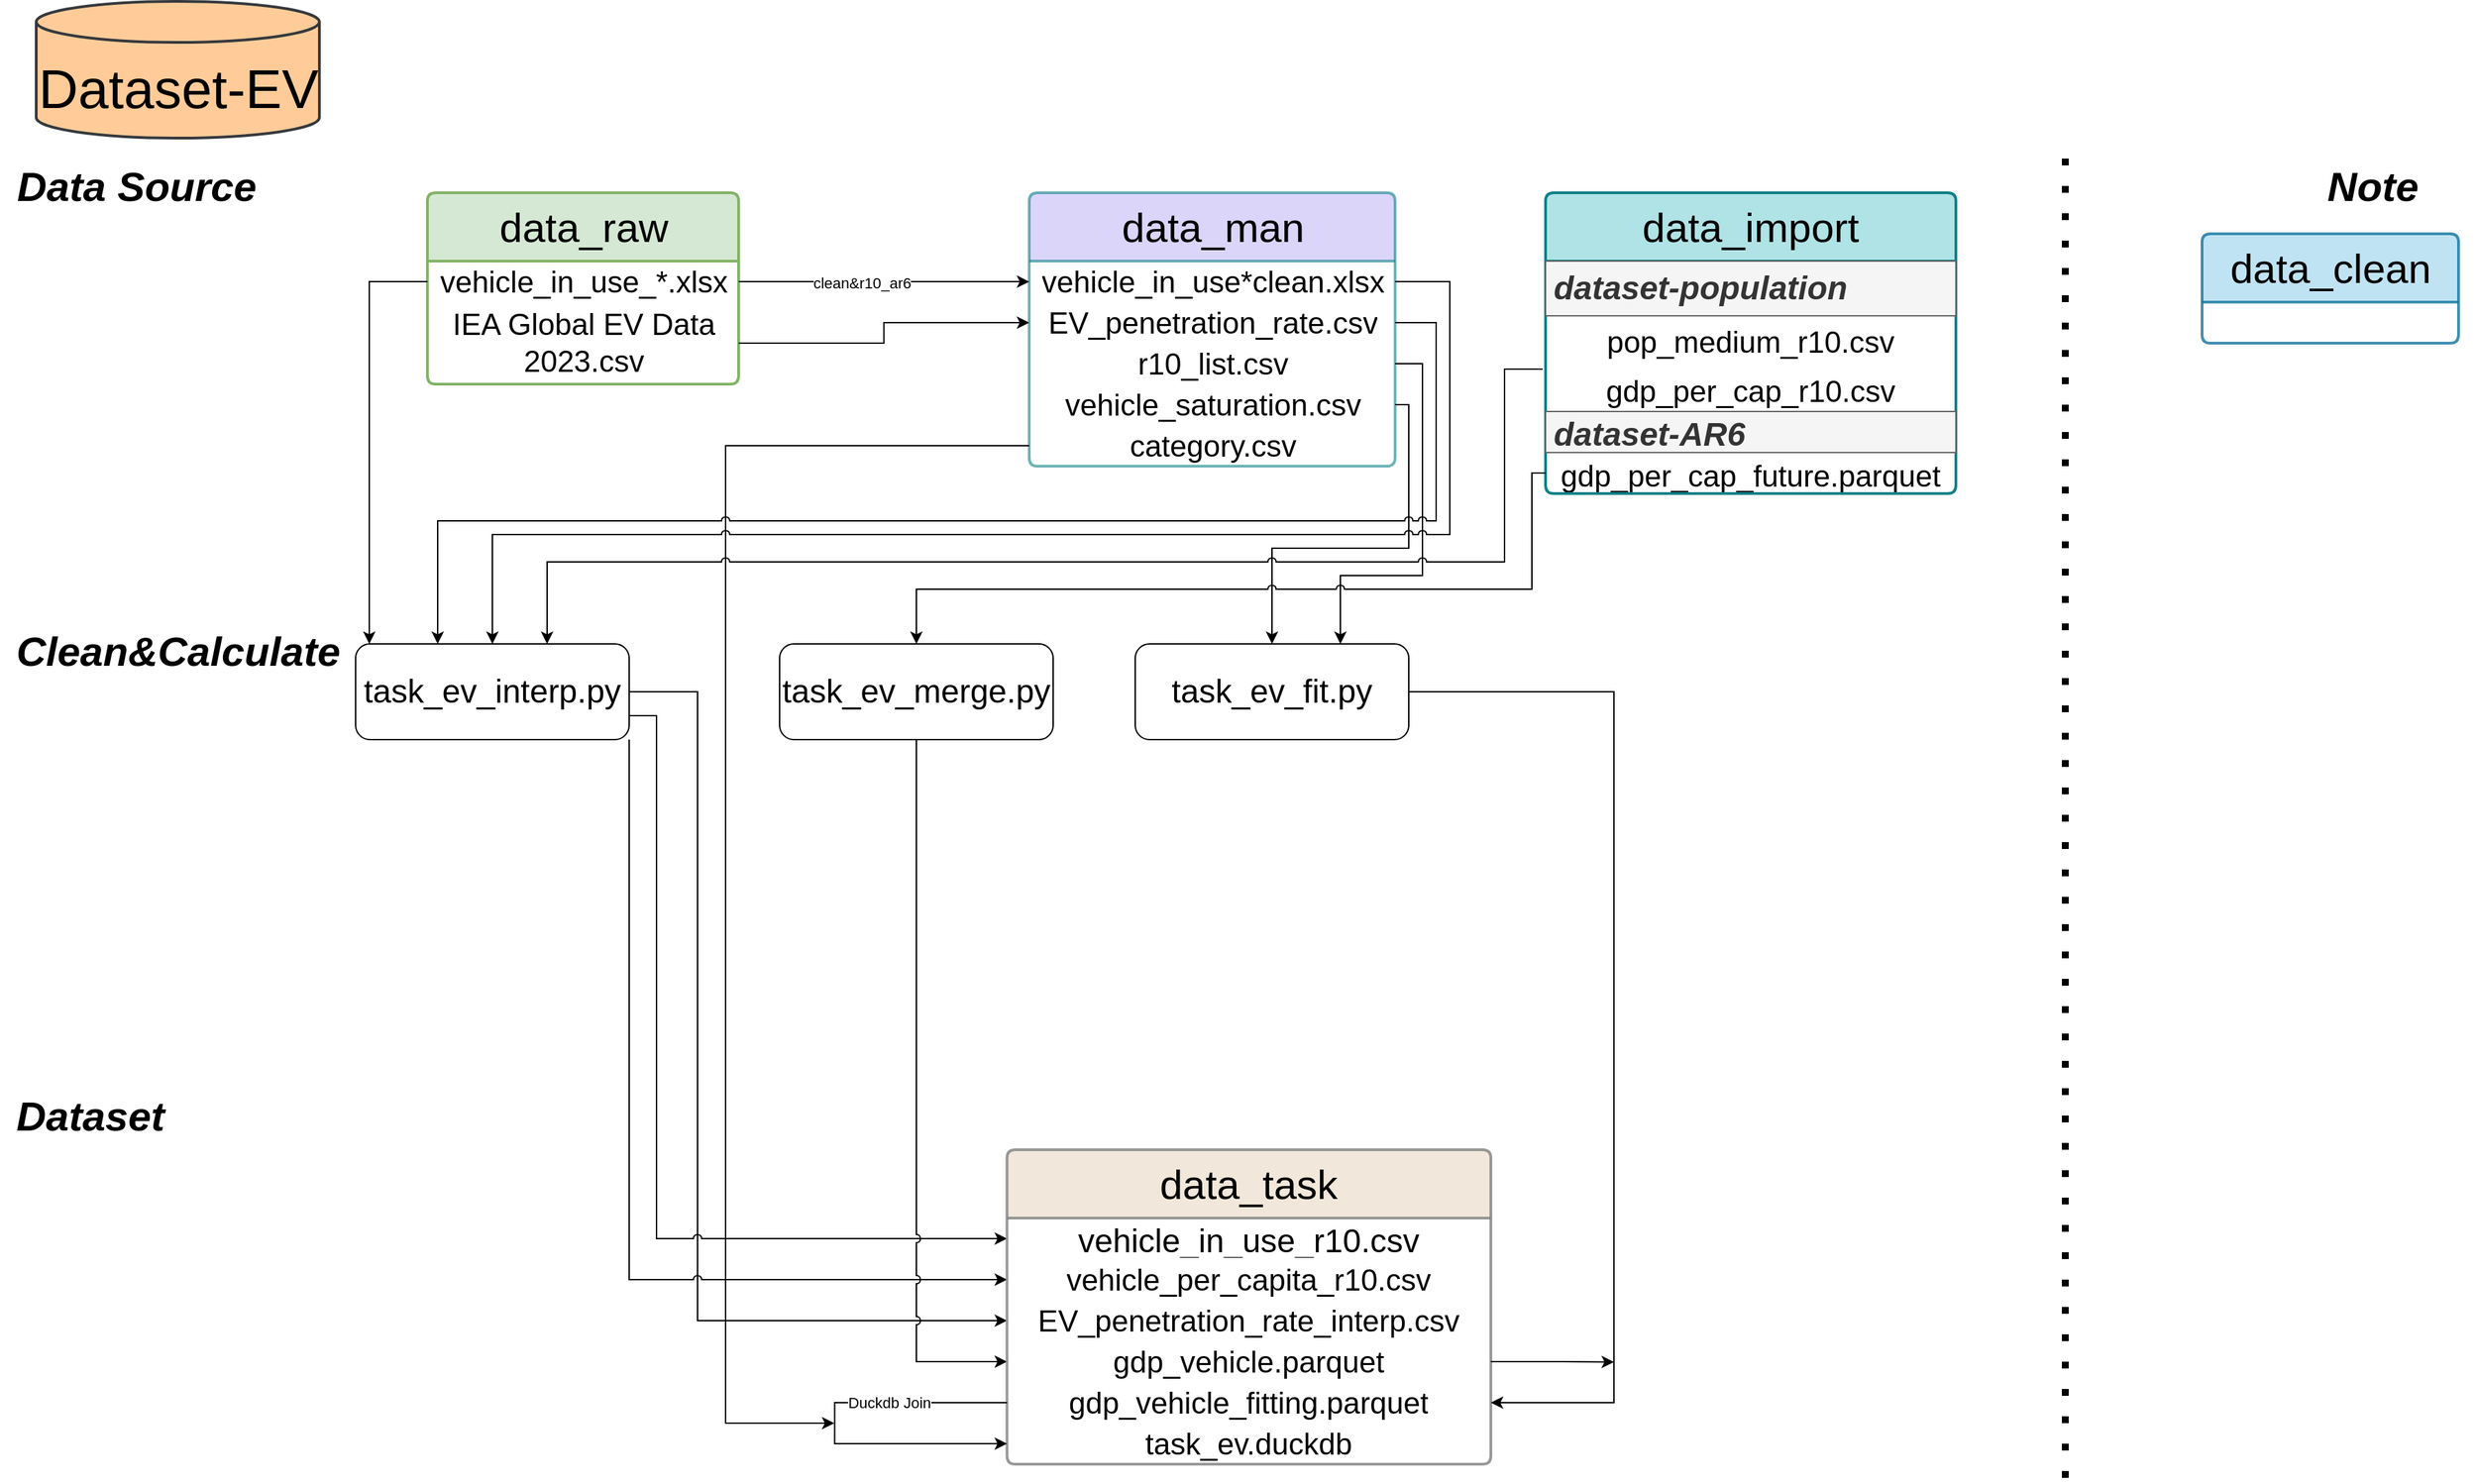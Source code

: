 <mxfile version="24.1.0" type="device">
  <diagram id="C5RBs43oDa-KdzZeNtuy" name="Page-1">
    <mxGraphModel dx="2812" dy="2705" grid="1" gridSize="10" guides="1" tooltips="1" connect="1" arrows="1" fold="1" page="1" pageScale="1" pageWidth="900" pageHeight="1600" math="0" shadow="0">
      <root>
        <mxCell id="WIyWlLk6GJQsqaUBKTNV-0" />
        <mxCell id="WIyWlLk6GJQsqaUBKTNV-1" parent="WIyWlLk6GJQsqaUBKTNV-0" />
        <mxCell id="0oKWe1tTrNoSyfwkLrH9-1" value="&lt;font style=&quot;font-size: 30px;&quot;&gt;&lt;i&gt;&lt;b&gt;Data Source&lt;/b&gt;&lt;/i&gt;&lt;/font&gt;" style="text;html=1;strokeColor=none;fillColor=none;align=center;verticalAlign=middle;whiteSpace=wrap;rounded=0;strokeWidth=10;movable=1;resizable=1;rotatable=1;deletable=1;editable=1;locked=0;connectable=1;" parent="WIyWlLk6GJQsqaUBKTNV-1" vertex="1">
          <mxGeometry x="-10" width="200" height="30" as="geometry" />
        </mxCell>
        <mxCell id="0oKWe1tTrNoSyfwkLrH9-2" value="&lt;font style=&quot;font-size: 30px;&quot;&gt;&lt;i&gt;&lt;b&gt;Dataset&lt;/b&gt;&lt;/i&gt;&lt;/font&gt;" style="text;html=1;strokeColor=none;fillColor=none;align=left;verticalAlign=middle;whiteSpace=wrap;rounded=0;strokeWidth=10;movable=1;resizable=1;rotatable=1;deletable=1;editable=1;locked=0;connectable=1;" parent="WIyWlLk6GJQsqaUBKTNV-1" vertex="1">
          <mxGeometry y="680" width="240" height="30" as="geometry" />
        </mxCell>
        <mxCell id="0oKWe1tTrNoSyfwkLrH9-3" value="&lt;font style=&quot;font-size: 30px;&quot;&gt;&lt;i&gt;&lt;b&gt;Clean&amp;amp;Calculate&lt;br&gt;&lt;/b&gt;&lt;/i&gt;&lt;/font&gt;" style="text;html=1;strokeColor=none;fillColor=none;align=left;verticalAlign=middle;whiteSpace=wrap;rounded=0;strokeWidth=10;movable=1;resizable=1;rotatable=1;deletable=1;editable=1;locked=0;connectable=1;" parent="WIyWlLk6GJQsqaUBKTNV-1" vertex="1">
          <mxGeometry y="340" width="200" height="30" as="geometry" />
        </mxCell>
        <mxCell id="Oqe_XEmxXoJDFeqlqnIJ-21" style="edgeStyle=orthogonalEdgeStyle;rounded=0;orthogonalLoop=1;jettySize=auto;html=1;exitX=1;exitY=0.5;exitDx=0;exitDy=0;entryX=0;entryY=0.5;entryDx=0;entryDy=0;movable=1;resizable=1;rotatable=1;deletable=1;editable=1;locked=0;connectable=1;jumpStyle=arc;" edge="1" parent="WIyWlLk6GJQsqaUBKTNV-1" source="0oKWe1tTrNoSyfwkLrH9-20" target="JrNvIuVscIgdc6tEjQwo-35">
          <mxGeometry relative="1" as="geometry">
            <Array as="points">
              <mxPoint x="500" y="385" />
              <mxPoint x="500" y="845" />
            </Array>
          </mxGeometry>
        </mxCell>
        <mxCell id="Oqe_XEmxXoJDFeqlqnIJ-23" style="edgeStyle=orthogonalEdgeStyle;rounded=0;orthogonalLoop=1;jettySize=auto;html=1;exitX=1;exitY=1;exitDx=0;exitDy=0;entryX=0;entryY=0.5;entryDx=0;entryDy=0;movable=1;resizable=1;rotatable=1;deletable=1;editable=1;locked=0;connectable=1;jumpStyle=arc;" edge="1" parent="WIyWlLk6GJQsqaUBKTNV-1" source="0oKWe1tTrNoSyfwkLrH9-20" target="JrNvIuVscIgdc6tEjQwo-32">
          <mxGeometry relative="1" as="geometry" />
        </mxCell>
        <mxCell id="Oqe_XEmxXoJDFeqlqnIJ-24" style="edgeStyle=orthogonalEdgeStyle;rounded=0;orthogonalLoop=1;jettySize=auto;html=1;exitX=1;exitY=0.75;exitDx=0;exitDy=0;entryX=0;entryY=0.5;entryDx=0;entryDy=0;movable=1;resizable=1;rotatable=1;deletable=1;editable=1;locked=0;connectable=1;jumpStyle=arc;" edge="1" parent="WIyWlLk6GJQsqaUBKTNV-1" source="0oKWe1tTrNoSyfwkLrH9-20" target="JrNvIuVscIgdc6tEjQwo-36">
          <mxGeometry relative="1" as="geometry">
            <Array as="points">
              <mxPoint x="470" y="402" />
              <mxPoint x="470" y="785" />
            </Array>
          </mxGeometry>
        </mxCell>
        <mxCell id="0oKWe1tTrNoSyfwkLrH9-20" value="&lt;font style=&quot;font-size: 24px;&quot;&gt;task_ev_interp.py&lt;/font&gt;" style="rounded=1;whiteSpace=wrap;html=1;movable=1;resizable=1;rotatable=1;deletable=1;editable=1;locked=0;connectable=1;" parent="WIyWlLk6GJQsqaUBKTNV-1" vertex="1">
          <mxGeometry x="250" y="350" width="200" height="70" as="geometry" />
        </mxCell>
        <mxCell id="JrNvIuVscIgdc6tEjQwo-38" style="edgeStyle=orthogonalEdgeStyle;rounded=0;orthogonalLoop=1;jettySize=auto;html=1;exitX=0.5;exitY=1;exitDx=0;exitDy=0;entryX=0;entryY=0.5;entryDx=0;entryDy=0;movable=1;resizable=1;rotatable=1;deletable=1;editable=1;locked=0;connectable=1;jumpStyle=arc;" parent="WIyWlLk6GJQsqaUBKTNV-1" source="0oKWe1tTrNoSyfwkLrH9-21" edge="1" target="Oqe_XEmxXoJDFeqlqnIJ-12">
          <mxGeometry relative="1" as="geometry">
            <mxPoint x="660" y="780" as="targetPoint" />
          </mxGeometry>
        </mxCell>
        <mxCell id="0oKWe1tTrNoSyfwkLrH9-21" value="&lt;font style=&quot;font-size: 24px;&quot;&gt;task_ev_merge.py&lt;/font&gt;" style="rounded=1;whiteSpace=wrap;html=1;movable=1;resizable=1;rotatable=1;deletable=1;editable=1;locked=0;connectable=1;" parent="WIyWlLk6GJQsqaUBKTNV-1" vertex="1">
          <mxGeometry x="560" y="350" width="200" height="70" as="geometry" />
        </mxCell>
        <mxCell id="JrNvIuVscIgdc6tEjQwo-0" value="&lt;font style=&quot;font-size: 30px;&quot;&gt;&lt;i&gt;&lt;b&gt;Note&lt;/b&gt;&lt;/i&gt;&lt;/font&gt;" style="text;html=1;strokeColor=none;fillColor=none;align=center;verticalAlign=middle;whiteSpace=wrap;rounded=0;strokeWidth=10;movable=1;resizable=1;rotatable=1;deletable=1;editable=1;locked=0;connectable=1;" parent="WIyWlLk6GJQsqaUBKTNV-1" vertex="1">
          <mxGeometry x="1650" width="150" height="30" as="geometry" />
        </mxCell>
        <mxCell id="JrNvIuVscIgdc6tEjQwo-1" value="" style="endArrow=none;dashed=1;html=1;dashPattern=1 3;strokeWidth=5;rounded=0;movable=1;resizable=1;rotatable=1;deletable=1;editable=1;locked=0;connectable=1;" parent="WIyWlLk6GJQsqaUBKTNV-1" edge="1">
          <mxGeometry width="50" height="50" relative="1" as="geometry">
            <mxPoint x="1500" y="960" as="sourcePoint" />
            <mxPoint x="1500" y="-10" as="targetPoint" />
          </mxGeometry>
        </mxCell>
        <mxCell id="JrNvIuVscIgdc6tEjQwo-7" value="&lt;span style=&quot;font-size: 30px;&quot;&gt;data_raw&lt;/span&gt;" style="swimlane;fontStyle=0;childLayout=stackLayout;horizontal=1;startSize=50;horizontalStack=0;resizeParent=1;resizeParentMax=0;resizeLast=0;collapsible=1;marginBottom=0;whiteSpace=wrap;html=1;fillColor=#d5e8d4;strokeColor=#82b366;rounded=1;align=center;fillStyle=auto;strokeWidth=2;shadow=0;dashed=0;arcSize=4;swimlaneLine=1;movable=1;resizable=1;rotatable=1;deletable=1;editable=1;locked=0;connectable=1;" parent="WIyWlLk6GJQsqaUBKTNV-1" vertex="1">
          <mxGeometry x="302.5" y="20" width="227.5" height="140" as="geometry">
            <mxRectangle x="675" y="30" width="60" height="30" as="alternateBounds" />
          </mxGeometry>
        </mxCell>
        <mxCell id="JrNvIuVscIgdc6tEjQwo-8" value="&lt;font style=&quot;font-size: 22px;&quot;&gt;vehicle_in_use_*.xlsx&lt;/font&gt;" style="text;strokeColor=none;fillColor=none;align=center;verticalAlign=middle;spacingLeft=4;spacingRight=4;overflow=hidden;points=[[0,0.5],[1,0.5]];portConstraint=eastwest;rotatable=1;html=1;whiteSpace=wrap;movable=1;resizable=1;deletable=1;editable=1;locked=0;connectable=1;" parent="JrNvIuVscIgdc6tEjQwo-7" vertex="1">
          <mxGeometry y="50" width="227.5" height="30" as="geometry" />
        </mxCell>
        <mxCell id="Oqe_XEmxXoJDFeqlqnIJ-4" value="&lt;font style=&quot;font-size: 22px;&quot;&gt;IEA Global EV Data 2023.csv&lt;/font&gt;" style="text;strokeColor=none;fillColor=none;align=center;verticalAlign=middle;spacingLeft=4;spacingRight=4;overflow=hidden;points=[[0,0.5],[1,0.5]];portConstraint=eastwest;rotatable=1;html=1;whiteSpace=wrap;dashed=1;movable=1;resizable=1;deletable=1;editable=1;locked=0;connectable=1;" vertex="1" parent="JrNvIuVscIgdc6tEjQwo-7">
          <mxGeometry y="80" width="227.5" height="60" as="geometry" />
        </mxCell>
        <mxCell id="JrNvIuVscIgdc6tEjQwo-17" value="&lt;span style=&quot;font-size: 30px;&quot;&gt;data_man&lt;/span&gt;" style="swimlane;fontStyle=0;childLayout=stackLayout;horizontal=1;startSize=50;horizontalStack=0;resizeParent=1;resizeParentMax=0;resizeLast=0;collapsible=1;marginBottom=0;whiteSpace=wrap;html=1;fillColor=#C4B9F7;strokeColor=#0e8088;rounded=1;align=center;fillStyle=auto;opacity=60;arcSize=4;strokeWidth=2;movable=1;resizable=1;rotatable=1;deletable=1;editable=1;locked=0;connectable=1;" parent="WIyWlLk6GJQsqaUBKTNV-1" vertex="1">
          <mxGeometry x="742.5" y="20" width="267.5" height="200" as="geometry">
            <mxRectangle x="675" y="30" width="60" height="30" as="alternateBounds" />
          </mxGeometry>
        </mxCell>
        <mxCell id="JrNvIuVscIgdc6tEjQwo-18" value="&lt;font style=&quot;font-size: 22px;&quot;&gt;vehicle_in_use*clean.xlsx&lt;/font&gt;" style="text;strokeColor=none;fillColor=none;align=center;verticalAlign=middle;spacingLeft=4;spacingRight=4;overflow=hidden;points=[[0,0.5],[1,0.5]];portConstraint=eastwest;rotatable=1;whiteSpace=wrap;html=1;movable=1;resizable=1;deletable=1;editable=1;locked=0;connectable=1;" parent="JrNvIuVscIgdc6tEjQwo-17" vertex="1">
          <mxGeometry y="50" width="267.5" height="30" as="geometry" />
        </mxCell>
        <mxCell id="JrNvIuVscIgdc6tEjQwo-19" value="&lt;span style=&quot;font-size: 22px;&quot;&gt;EV_penetration_rate.csv&lt;/span&gt;" style="text;strokeColor=none;fillColor=none;align=center;verticalAlign=middle;spacingLeft=4;spacingRight=4;overflow=hidden;points=[[0,0.5],[1,0.5]];portConstraint=eastwest;rotatable=1;whiteSpace=wrap;html=1;movable=1;resizable=1;deletable=1;editable=1;locked=0;connectable=1;" parent="JrNvIuVscIgdc6tEjQwo-17" vertex="1">
          <mxGeometry y="80" width="267.5" height="30" as="geometry" />
        </mxCell>
        <mxCell id="JrNvIuVscIgdc6tEjQwo-20" value="&lt;font style=&quot;font-size: 22px;&quot;&gt;r10_list.csv&lt;/font&gt;" style="text;strokeColor=none;fillColor=none;align=center;verticalAlign=middle;spacingLeft=4;spacingRight=4;overflow=hidden;points=[[0,0.5],[1,0.5]];portConstraint=eastwest;rotatable=1;whiteSpace=wrap;html=1;movable=1;resizable=1;deletable=1;editable=1;locked=0;connectable=1;" parent="JrNvIuVscIgdc6tEjQwo-17" vertex="1">
          <mxGeometry y="110" width="267.5" height="30" as="geometry" />
        </mxCell>
        <mxCell id="Oqe_XEmxXoJDFeqlqnIJ-0" value="vehicle_saturation.csv" style="text;strokeColor=none;fillColor=none;align=center;verticalAlign=middle;spacingLeft=4;spacingRight=4;overflow=hidden;points=[[0,0.5],[1,0.5]];portConstraint=eastwest;rotatable=1;whiteSpace=wrap;html=1;fontSize=22;movable=1;resizable=1;deletable=1;editable=1;locked=0;connectable=1;" vertex="1" parent="JrNvIuVscIgdc6tEjQwo-17">
          <mxGeometry y="140" width="267.5" height="30" as="geometry" />
        </mxCell>
        <mxCell id="Oqe_XEmxXoJDFeqlqnIJ-15" style="edgeStyle=orthogonalEdgeStyle;rounded=0;orthogonalLoop=1;jettySize=auto;html=1;exitX=0;exitY=0.5;exitDx=0;exitDy=0;movable=1;resizable=1;rotatable=1;deletable=1;editable=1;locked=0;connectable=1;" edge="1" parent="JrNvIuVscIgdc6tEjQwo-17" source="Oqe_XEmxXoJDFeqlqnIJ-1">
          <mxGeometry relative="1" as="geometry">
            <mxPoint x="-142.5" y="900" as="targetPoint" />
            <Array as="points">
              <mxPoint x="-222" y="185" />
              <mxPoint x="-222" y="900" />
            </Array>
          </mxGeometry>
        </mxCell>
        <mxCell id="Oqe_XEmxXoJDFeqlqnIJ-1" value="category.csv" style="text;strokeColor=none;fillColor=none;align=center;verticalAlign=middle;spacingLeft=4;spacingRight=4;overflow=hidden;points=[[0,0.5],[1,0.5]];portConstraint=eastwest;rotatable=1;whiteSpace=wrap;html=1;fontSize=22;movable=1;resizable=1;deletable=1;editable=1;locked=0;connectable=1;" vertex="1" parent="JrNvIuVscIgdc6tEjQwo-17">
          <mxGeometry y="170" width="267.5" height="30" as="geometry" />
        </mxCell>
        <mxCell id="JrNvIuVscIgdc6tEjQwo-22" style="edgeStyle=orthogonalEdgeStyle;rounded=0;orthogonalLoop=1;jettySize=auto;html=1;exitX=0;exitY=0.5;exitDx=0;exitDy=0;movable=1;resizable=1;rotatable=1;deletable=1;editable=1;locked=0;connectable=1;" parent="WIyWlLk6GJQsqaUBKTNV-1" source="JrNvIuVscIgdc6tEjQwo-8" edge="1">
          <mxGeometry relative="1" as="geometry">
            <Array as="points">
              <mxPoint x="260" y="85" />
              <mxPoint x="260" y="350" />
            </Array>
            <mxPoint x="260" y="350" as="targetPoint" />
          </mxGeometry>
        </mxCell>
        <mxCell id="JrNvIuVscIgdc6tEjQwo-23" value="&lt;span style=&quot;font-size: 30px;&quot;&gt;data_import&lt;/span&gt;" style="swimlane;fontStyle=0;childLayout=stackLayout;horizontal=1;startSize=50;horizontalStack=0;resizeParent=1;resizeParentMax=0;resizeLast=0;collapsible=1;marginBottom=0;whiteSpace=wrap;html=1;fillColor=#b0e3e6;strokeColor=#0e8088;rounded=1;align=center;fillStyle=auto;strokeWidth=2;shadow=0;dashed=0;arcSize=4;movable=1;resizable=1;rotatable=1;deletable=1;editable=1;locked=0;connectable=1;" parent="WIyWlLk6GJQsqaUBKTNV-1" vertex="1">
          <mxGeometry x="1120" y="20" width="300" height="220" as="geometry">
            <mxRectangle x="675" y="30" width="60" height="30" as="alternateBounds" />
          </mxGeometry>
        </mxCell>
        <mxCell id="Oqe_XEmxXoJDFeqlqnIJ-7" value="&lt;font style=&quot;font-size: 24px;&quot;&gt;&lt;b&gt;&lt;i&gt;dataset-population&lt;/i&gt;&lt;/b&gt;&lt;/font&gt;" style="text;strokeColor=#666666;fillColor=#f5f5f5;align=left;verticalAlign=middle;spacingLeft=4;spacingRight=4;overflow=hidden;points=[[0,0.5],[1,0.5]];portConstraint=eastwest;rotatable=1;whiteSpace=wrap;html=1;fontColor=#333333;movable=1;resizable=1;deletable=1;editable=1;locked=0;connectable=1;" vertex="1" parent="JrNvIuVscIgdc6tEjQwo-23">
          <mxGeometry y="50" width="300" height="40" as="geometry" />
        </mxCell>
        <mxCell id="JrNvIuVscIgdc6tEjQwo-24" value="&lt;span style=&quot;font-size: 22px;&quot;&gt;pop_medium_r10.csv&lt;/span&gt;" style="text;strokeColor=none;fillColor=none;align=center;verticalAlign=middle;spacingLeft=4;spacingRight=4;overflow=hidden;points=[[0,0.5],[1,0.5]];portConstraint=eastwest;rotatable=1;whiteSpace=wrap;html=1;movable=1;resizable=1;deletable=1;editable=1;locked=0;connectable=1;" parent="JrNvIuVscIgdc6tEjQwo-23" vertex="1">
          <mxGeometry y="90" width="300" height="40" as="geometry" />
        </mxCell>
        <mxCell id="JrNvIuVscIgdc6tEjQwo-25" value="&lt;font style=&quot;font-size: 22px;&quot;&gt;gdp_per_cap_r10.csv&lt;/font&gt;" style="text;strokeColor=none;fillColor=none;align=center;verticalAlign=middle;spacingLeft=4;spacingRight=4;overflow=hidden;points=[[0,0.5],[1,0.5]];portConstraint=eastwest;rotatable=1;whiteSpace=wrap;html=1;movable=1;resizable=1;deletable=1;editable=1;locked=0;connectable=1;" parent="JrNvIuVscIgdc6tEjQwo-23" vertex="1">
          <mxGeometry y="130" width="300" height="30" as="geometry" />
        </mxCell>
        <mxCell id="Oqe_XEmxXoJDFeqlqnIJ-8" value="dataset-AR6" style="text;strokeColor=#666666;fillColor=#f5f5f5;align=left;verticalAlign=middle;spacingLeft=4;spacingRight=4;overflow=hidden;points=[[0,0.5],[1,0.5]];portConstraint=eastwest;rotatable=1;whiteSpace=wrap;html=1;fontSize=24;fontStyle=3;fontColor=#333333;movable=1;resizable=1;deletable=1;editable=1;locked=0;connectable=1;" vertex="1" parent="JrNvIuVscIgdc6tEjQwo-23">
          <mxGeometry y="160" width="300" height="30" as="geometry" />
        </mxCell>
        <mxCell id="Oqe_XEmxXoJDFeqlqnIJ-9" value="&lt;font style=&quot;font-size: 22px; font-style: normal; font-weight: normal;&quot;&gt;gdp_per_cap_future.parquet&lt;/font&gt;" style="text;align=center;verticalAlign=middle;spacingLeft=4;spacingRight=4;overflow=hidden;points=[[0,0.5],[1,0.5]];portConstraint=eastwest;rotatable=1;whiteSpace=wrap;html=1;fontSize=24;fontStyle=3;movable=1;resizable=1;deletable=1;editable=1;locked=0;connectable=1;" vertex="1" parent="JrNvIuVscIgdc6tEjQwo-23">
          <mxGeometry y="190" width="300" height="30" as="geometry" />
        </mxCell>
        <mxCell id="JrNvIuVscIgdc6tEjQwo-26" value="&lt;span style=&quot;font-size: 30px;&quot;&gt;data_clean&lt;/span&gt;" style="swimlane;fontStyle=0;childLayout=stackLayout;horizontal=1;startSize=50;horizontalStack=0;resizeParent=1;resizeParentMax=0;resizeLast=0;collapsible=1;marginBottom=0;whiteSpace=wrap;html=1;fillColor=#b1ddf0;strokeColor=#10739e;rounded=1;align=center;fillStyle=auto;strokeWidth=2;shadow=0;dashed=0;arcSize=4;opacity=80;movable=1;resizable=1;rotatable=1;deletable=1;editable=1;locked=0;connectable=1;" parent="WIyWlLk6GJQsqaUBKTNV-1" vertex="1">
          <mxGeometry x="1600" y="50" width="187.5" height="80" as="geometry">
            <mxRectangle x="290" y="720" width="60" height="30" as="alternateBounds" />
          </mxGeometry>
        </mxCell>
        <mxCell id="JrNvIuVscIgdc6tEjQwo-31" value="&lt;span style=&quot;font-size: 30px;&quot;&gt;data_task&lt;/span&gt;" style="swimlane;fontStyle=0;childLayout=stackLayout;horizontal=1;startSize=50;horizontalStack=0;resizeParent=1;resizeParentMax=0;resizeLast=0;collapsible=1;marginBottom=0;whiteSpace=wrap;html=1;fillColor=#eee3d3;strokeColor=#808080;rounded=1;align=center;fillStyle=auto;strokeWidth=2;shadow=0;dashed=0;arcSize=4;opacity=80;movable=1;resizable=1;rotatable=1;deletable=1;editable=1;locked=0;connectable=1;" parent="WIyWlLk6GJQsqaUBKTNV-1" vertex="1">
          <mxGeometry x="726.25" y="720" width="353.75" height="230" as="geometry">
            <mxRectangle x="675" y="30" width="60" height="30" as="alternateBounds" />
          </mxGeometry>
        </mxCell>
        <mxCell id="JrNvIuVscIgdc6tEjQwo-36" value="&lt;font style=&quot;font-size: 24px;&quot;&gt;vehicle_in_use_r10.csv&lt;/font&gt;" style="text;align=center;verticalAlign=middle;spacingLeft=4;spacingRight=4;overflow=hidden;points=[[0,0.5],[1,0.5]];portConstraint=eastwest;rotatable=1;whiteSpace=wrap;html=1;movable=1;resizable=1;deletable=1;editable=1;locked=0;connectable=1;" parent="JrNvIuVscIgdc6tEjQwo-31" vertex="1">
          <mxGeometry y="50" width="353.75" height="30" as="geometry" />
        </mxCell>
        <mxCell id="JrNvIuVscIgdc6tEjQwo-32" value="&lt;font style=&quot;font-size: 22px;&quot;&gt;vehicle_per_capita_r10.csv&lt;/font&gt;" style="text;strokeColor=none;fillColor=none;align=center;verticalAlign=middle;spacingLeft=4;spacingRight=4;overflow=hidden;points=[[0,0.5],[1,0.5]];portConstraint=eastwest;rotatable=1;whiteSpace=wrap;html=1;movable=1;resizable=1;deletable=1;editable=1;locked=0;connectable=1;" parent="JrNvIuVscIgdc6tEjQwo-31" vertex="1">
          <mxGeometry y="80" width="353.75" height="30" as="geometry" />
        </mxCell>
        <mxCell id="JrNvIuVscIgdc6tEjQwo-35" value="&lt;span style=&quot;font-size: 22px;&quot;&gt;EV_penetration_rate_interp.csv&lt;/span&gt;" style="text;strokeColor=none;fillColor=none;align=center;verticalAlign=middle;spacingLeft=4;spacingRight=4;overflow=hidden;points=[[0,0.5],[1,0.5]];portConstraint=eastwest;rotatable=1;whiteSpace=wrap;html=1;movable=1;resizable=1;deletable=1;editable=1;locked=0;connectable=1;" parent="JrNvIuVscIgdc6tEjQwo-31" vertex="1">
          <mxGeometry y="110" width="353.75" height="30" as="geometry" />
        </mxCell>
        <mxCell id="Oqe_XEmxXoJDFeqlqnIJ-20" style="edgeStyle=orthogonalEdgeStyle;rounded=0;orthogonalLoop=1;jettySize=auto;html=1;exitX=1;exitY=0.5;exitDx=0;exitDy=0;movable=1;resizable=1;rotatable=1;deletable=1;editable=1;locked=0;connectable=1;" edge="1" parent="JrNvIuVscIgdc6tEjQwo-31" source="Oqe_XEmxXoJDFeqlqnIJ-12">
          <mxGeometry relative="1" as="geometry">
            <mxPoint x="443.75" y="155.25" as="targetPoint" />
          </mxGeometry>
        </mxCell>
        <mxCell id="Oqe_XEmxXoJDFeqlqnIJ-12" value="gdp_vehicle.parquet" style="text;strokeColor=none;fillColor=none;align=center;verticalAlign=middle;spacingLeft=4;spacingRight=4;overflow=hidden;points=[[0,0.5],[1,0.5]];portConstraint=eastwest;rotatable=1;whiteSpace=wrap;html=1;fontSize=22;movable=1;resizable=1;deletable=1;editable=1;locked=0;connectable=1;" vertex="1" parent="JrNvIuVscIgdc6tEjQwo-31">
          <mxGeometry y="140" width="353.75" height="30" as="geometry" />
        </mxCell>
        <mxCell id="Oqe_XEmxXoJDFeqlqnIJ-14" style="edgeStyle=orthogonalEdgeStyle;rounded=0;orthogonalLoop=1;jettySize=auto;html=1;exitX=0;exitY=0.5;exitDx=0;exitDy=0;entryX=0;entryY=0.5;entryDx=0;entryDy=0;movable=1;resizable=1;rotatable=1;deletable=1;editable=1;locked=0;connectable=1;" edge="1" parent="JrNvIuVscIgdc6tEjQwo-31" source="Oqe_XEmxXoJDFeqlqnIJ-11" target="Oqe_XEmxXoJDFeqlqnIJ-10">
          <mxGeometry relative="1" as="geometry">
            <mxPoint x="-126.25" y="220" as="targetPoint" />
            <Array as="points">
              <mxPoint x="-126" y="185" />
              <mxPoint x="-126" y="215" />
            </Array>
          </mxGeometry>
        </mxCell>
        <mxCell id="Oqe_XEmxXoJDFeqlqnIJ-27" value="Duckdb Join" style="edgeLabel;html=1;align=center;verticalAlign=middle;resizable=1;points=[];movable=1;rotatable=1;deletable=1;editable=1;locked=0;connectable=1;" vertex="1" connectable="0" parent="Oqe_XEmxXoJDFeqlqnIJ-14">
          <mxGeometry x="-0.296" relative="1" as="geometry">
            <mxPoint x="13" as="offset" />
          </mxGeometry>
        </mxCell>
        <mxCell id="Oqe_XEmxXoJDFeqlqnIJ-11" value="gdp_vehicle_fitting.parquet" style="text;strokeColor=none;fillColor=none;align=center;verticalAlign=middle;spacingLeft=4;spacingRight=4;overflow=hidden;points=[[0,0.5],[1,0.5]];portConstraint=eastwest;rotatable=1;whiteSpace=wrap;html=1;fontSize=22;movable=1;resizable=1;deletable=1;editable=1;locked=0;connectable=1;" vertex="1" parent="JrNvIuVscIgdc6tEjQwo-31">
          <mxGeometry y="170" width="353.75" height="30" as="geometry" />
        </mxCell>
        <mxCell id="Oqe_XEmxXoJDFeqlqnIJ-10" value="task_ev.duckdb" style="text;strokeColor=none;fillColor=none;align=center;verticalAlign=middle;spacingLeft=4;spacingRight=4;overflow=hidden;points=[[0,0.5],[1,0.5]];portConstraint=eastwest;rotatable=1;whiteSpace=wrap;html=1;fontSize=22;movable=1;resizable=1;deletable=1;editable=1;locked=0;connectable=1;" vertex="1" parent="JrNvIuVscIgdc6tEjQwo-31">
          <mxGeometry y="200" width="353.75" height="30" as="geometry" />
        </mxCell>
        <mxCell id="JrNvIuVscIgdc6tEjQwo-37" style="edgeStyle=orthogonalEdgeStyle;rounded=0;orthogonalLoop=1;jettySize=auto;html=1;exitX=1;exitY=0.5;exitDx=0;exitDy=0;entryX=0;entryY=0.5;entryDx=0;entryDy=0;" parent="WIyWlLk6GJQsqaUBKTNV-1" source="JrNvIuVscIgdc6tEjQwo-30" target="JrNvIuVscIgdc6tEjQwo-36" edge="1">
          <mxGeometry relative="1" as="geometry" />
        </mxCell>
        <mxCell id="Oqe_XEmxXoJDFeqlqnIJ-2" style="edgeStyle=orthogonalEdgeStyle;rounded=0;orthogonalLoop=1;jettySize=auto;html=1;exitX=1;exitY=0.5;exitDx=0;exitDy=0;entryX=0;entryY=0.5;entryDx=0;entryDy=0;movable=1;resizable=1;rotatable=1;deletable=1;editable=1;locked=0;connectable=1;" edge="1" parent="WIyWlLk6GJQsqaUBKTNV-1" source="JrNvIuVscIgdc6tEjQwo-8" target="JrNvIuVscIgdc6tEjQwo-18">
          <mxGeometry relative="1" as="geometry" />
        </mxCell>
        <mxCell id="Oqe_XEmxXoJDFeqlqnIJ-3" value="clean&amp;amp;r10_ar6" style="edgeLabel;html=1;align=center;verticalAlign=middle;resizable=1;points=[];movable=1;rotatable=1;deletable=1;editable=1;locked=0;connectable=1;" vertex="1" connectable="0" parent="Oqe_XEmxXoJDFeqlqnIJ-2">
          <mxGeometry x="-0.16" y="-1" relative="1" as="geometry">
            <mxPoint as="offset" />
          </mxGeometry>
        </mxCell>
        <mxCell id="Oqe_XEmxXoJDFeqlqnIJ-5" style="edgeStyle=orthogonalEdgeStyle;rounded=0;orthogonalLoop=1;jettySize=auto;html=1;exitX=1;exitY=0.5;exitDx=0;exitDy=0;entryX=0;entryY=0.5;entryDx=0;entryDy=0;movable=1;resizable=1;rotatable=1;deletable=1;editable=1;locked=0;connectable=1;" edge="1" parent="WIyWlLk6GJQsqaUBKTNV-1" source="Oqe_XEmxXoJDFeqlqnIJ-4" target="JrNvIuVscIgdc6tEjQwo-19">
          <mxGeometry relative="1" as="geometry" />
        </mxCell>
        <mxCell id="Oqe_XEmxXoJDFeqlqnIJ-18" style="edgeStyle=orthogonalEdgeStyle;rounded=0;orthogonalLoop=1;jettySize=auto;html=1;exitX=1;exitY=0.5;exitDx=0;exitDy=0;entryX=1;entryY=0.5;entryDx=0;entryDy=0;movable=1;resizable=1;rotatable=1;deletable=1;editable=1;locked=0;connectable=1;" edge="1" parent="WIyWlLk6GJQsqaUBKTNV-1" source="Oqe_XEmxXoJDFeqlqnIJ-6" target="Oqe_XEmxXoJDFeqlqnIJ-11">
          <mxGeometry relative="1" as="geometry">
            <Array as="points">
              <mxPoint x="1170" y="385" />
              <mxPoint x="1170" y="905" />
            </Array>
          </mxGeometry>
        </mxCell>
        <mxCell id="Oqe_XEmxXoJDFeqlqnIJ-6" value="&lt;font style=&quot;font-size: 24px;&quot;&gt;task_ev_fit.py&lt;/font&gt;" style="rounded=1;whiteSpace=wrap;html=1;movable=1;resizable=1;rotatable=1;deletable=1;editable=1;locked=0;connectable=1;" vertex="1" parent="WIyWlLk6GJQsqaUBKTNV-1">
          <mxGeometry x="820" y="350" width="200" height="70" as="geometry" />
        </mxCell>
        <mxCell id="Oqe_XEmxXoJDFeqlqnIJ-19" style="edgeStyle=orthogonalEdgeStyle;rounded=0;orthogonalLoop=1;jettySize=auto;html=1;exitX=1;exitY=0.5;exitDx=0;exitDy=0;entryX=0.5;entryY=0;entryDx=0;entryDy=0;movable=1;resizable=1;rotatable=1;deletable=1;editable=1;locked=0;connectable=1;" edge="1" parent="WIyWlLk6GJQsqaUBKTNV-1" source="Oqe_XEmxXoJDFeqlqnIJ-0" target="Oqe_XEmxXoJDFeqlqnIJ-6">
          <mxGeometry relative="1" as="geometry">
            <mxPoint x="1040" y="380" as="targetPoint" />
            <Array as="points">
              <mxPoint x="1020" y="175" />
              <mxPoint x="1020" y="280" />
              <mxPoint x="920" y="280" />
            </Array>
          </mxGeometry>
        </mxCell>
        <mxCell id="Oqe_XEmxXoJDFeqlqnIJ-26" style="edgeStyle=orthogonalEdgeStyle;rounded=0;orthogonalLoop=1;jettySize=auto;html=1;exitX=1;exitY=0.5;exitDx=0;exitDy=0;entryX=0.75;entryY=0;entryDx=0;entryDy=0;movable=1;resizable=1;rotatable=1;deletable=1;editable=1;locked=0;connectable=1;" edge="1" parent="WIyWlLk6GJQsqaUBKTNV-1" source="JrNvIuVscIgdc6tEjQwo-20" target="Oqe_XEmxXoJDFeqlqnIJ-6">
          <mxGeometry relative="1" as="geometry">
            <Array as="points">
              <mxPoint x="1030" y="145" />
              <mxPoint x="1030" y="300" />
              <mxPoint x="970" y="300" />
            </Array>
          </mxGeometry>
        </mxCell>
        <mxCell id="Oqe_XEmxXoJDFeqlqnIJ-22" style="edgeStyle=orthogonalEdgeStyle;rounded=0;orthogonalLoop=1;jettySize=auto;html=1;exitX=1;exitY=0.5;exitDx=0;exitDy=0;jumpStyle=arc;movable=1;resizable=1;rotatable=1;deletable=1;editable=1;locked=0;connectable=1;" edge="1" parent="WIyWlLk6GJQsqaUBKTNV-1" source="JrNvIuVscIgdc6tEjQwo-19">
          <mxGeometry relative="1" as="geometry">
            <mxPoint x="310" y="350" as="targetPoint" />
            <Array as="points">
              <mxPoint x="1040" y="115" />
              <mxPoint x="1040" y="260" />
              <mxPoint x="310" y="260" />
              <mxPoint x="310" y="350" />
            </Array>
          </mxGeometry>
        </mxCell>
        <mxCell id="Oqe_XEmxXoJDFeqlqnIJ-28" style="edgeStyle=orthogonalEdgeStyle;rounded=0;orthogonalLoop=1;jettySize=auto;html=1;exitX=1;exitY=0.5;exitDx=0;exitDy=0;entryX=0.5;entryY=0;entryDx=0;entryDy=0;jumpStyle=arc;movable=1;resizable=1;rotatable=1;deletable=1;editable=1;locked=0;connectable=1;" edge="1" parent="WIyWlLk6GJQsqaUBKTNV-1" source="JrNvIuVscIgdc6tEjQwo-18" target="0oKWe1tTrNoSyfwkLrH9-20">
          <mxGeometry relative="1" as="geometry">
            <Array as="points">
              <mxPoint x="1050" y="85" />
              <mxPoint x="1050" y="270" />
              <mxPoint x="350" y="270" />
            </Array>
          </mxGeometry>
        </mxCell>
        <mxCell id="Oqe_XEmxXoJDFeqlqnIJ-17" style="edgeStyle=orthogonalEdgeStyle;rounded=0;orthogonalLoop=1;jettySize=auto;html=1;exitX=0;exitY=0.5;exitDx=0;exitDy=0;entryX=0.5;entryY=0;entryDx=0;entryDy=0;jumpStyle=arc;movable=1;resizable=1;rotatable=1;deletable=1;editable=1;locked=0;connectable=1;" edge="1" parent="WIyWlLk6GJQsqaUBKTNV-1" source="Oqe_XEmxXoJDFeqlqnIJ-9" target="0oKWe1tTrNoSyfwkLrH9-21">
          <mxGeometry relative="1" as="geometry">
            <mxPoint x="660" y="620" as="targetPoint" />
            <Array as="points">
              <mxPoint x="1110" y="225" />
              <mxPoint x="1110" y="310" />
              <mxPoint x="660" y="310" />
            </Array>
          </mxGeometry>
        </mxCell>
        <mxCell id="Oqe_XEmxXoJDFeqlqnIJ-29" style="edgeStyle=orthogonalEdgeStyle;rounded=0;orthogonalLoop=1;jettySize=auto;html=1;exitX=-0.007;exitY=-0.033;exitDx=0;exitDy=0;jumpStyle=arc;exitPerimeter=0;movable=1;resizable=1;rotatable=1;deletable=1;editable=1;locked=0;connectable=1;" edge="1" parent="WIyWlLk6GJQsqaUBKTNV-1" source="JrNvIuVscIgdc6tEjQwo-25">
          <mxGeometry relative="1" as="geometry">
            <mxPoint x="390" y="350" as="targetPoint" />
            <Array as="points">
              <mxPoint x="1090" y="149" />
              <mxPoint x="1090" y="290" />
              <mxPoint x="390" y="290" />
              <mxPoint x="390" y="350" />
            </Array>
          </mxGeometry>
        </mxCell>
        <mxCell id="Oqe_XEmxXoJDFeqlqnIJ-31" value="&lt;span style=&quot;font-size: 40px; text-wrap: nowrap;&quot;&gt;Dataset-EV&lt;/span&gt;" style="shape=cylinder3;whiteSpace=wrap;html=1;boundedLbl=1;backgroundOutline=1;size=15;fillColor=#ffcc99;strokeColor=#36393d;strokeWidth=2;perimeterSpacing=0;shadow=0;" vertex="1" parent="WIyWlLk6GJQsqaUBKTNV-1">
          <mxGeometry x="16.5" y="-120" width="207" height="100" as="geometry" />
        </mxCell>
      </root>
    </mxGraphModel>
  </diagram>
</mxfile>

